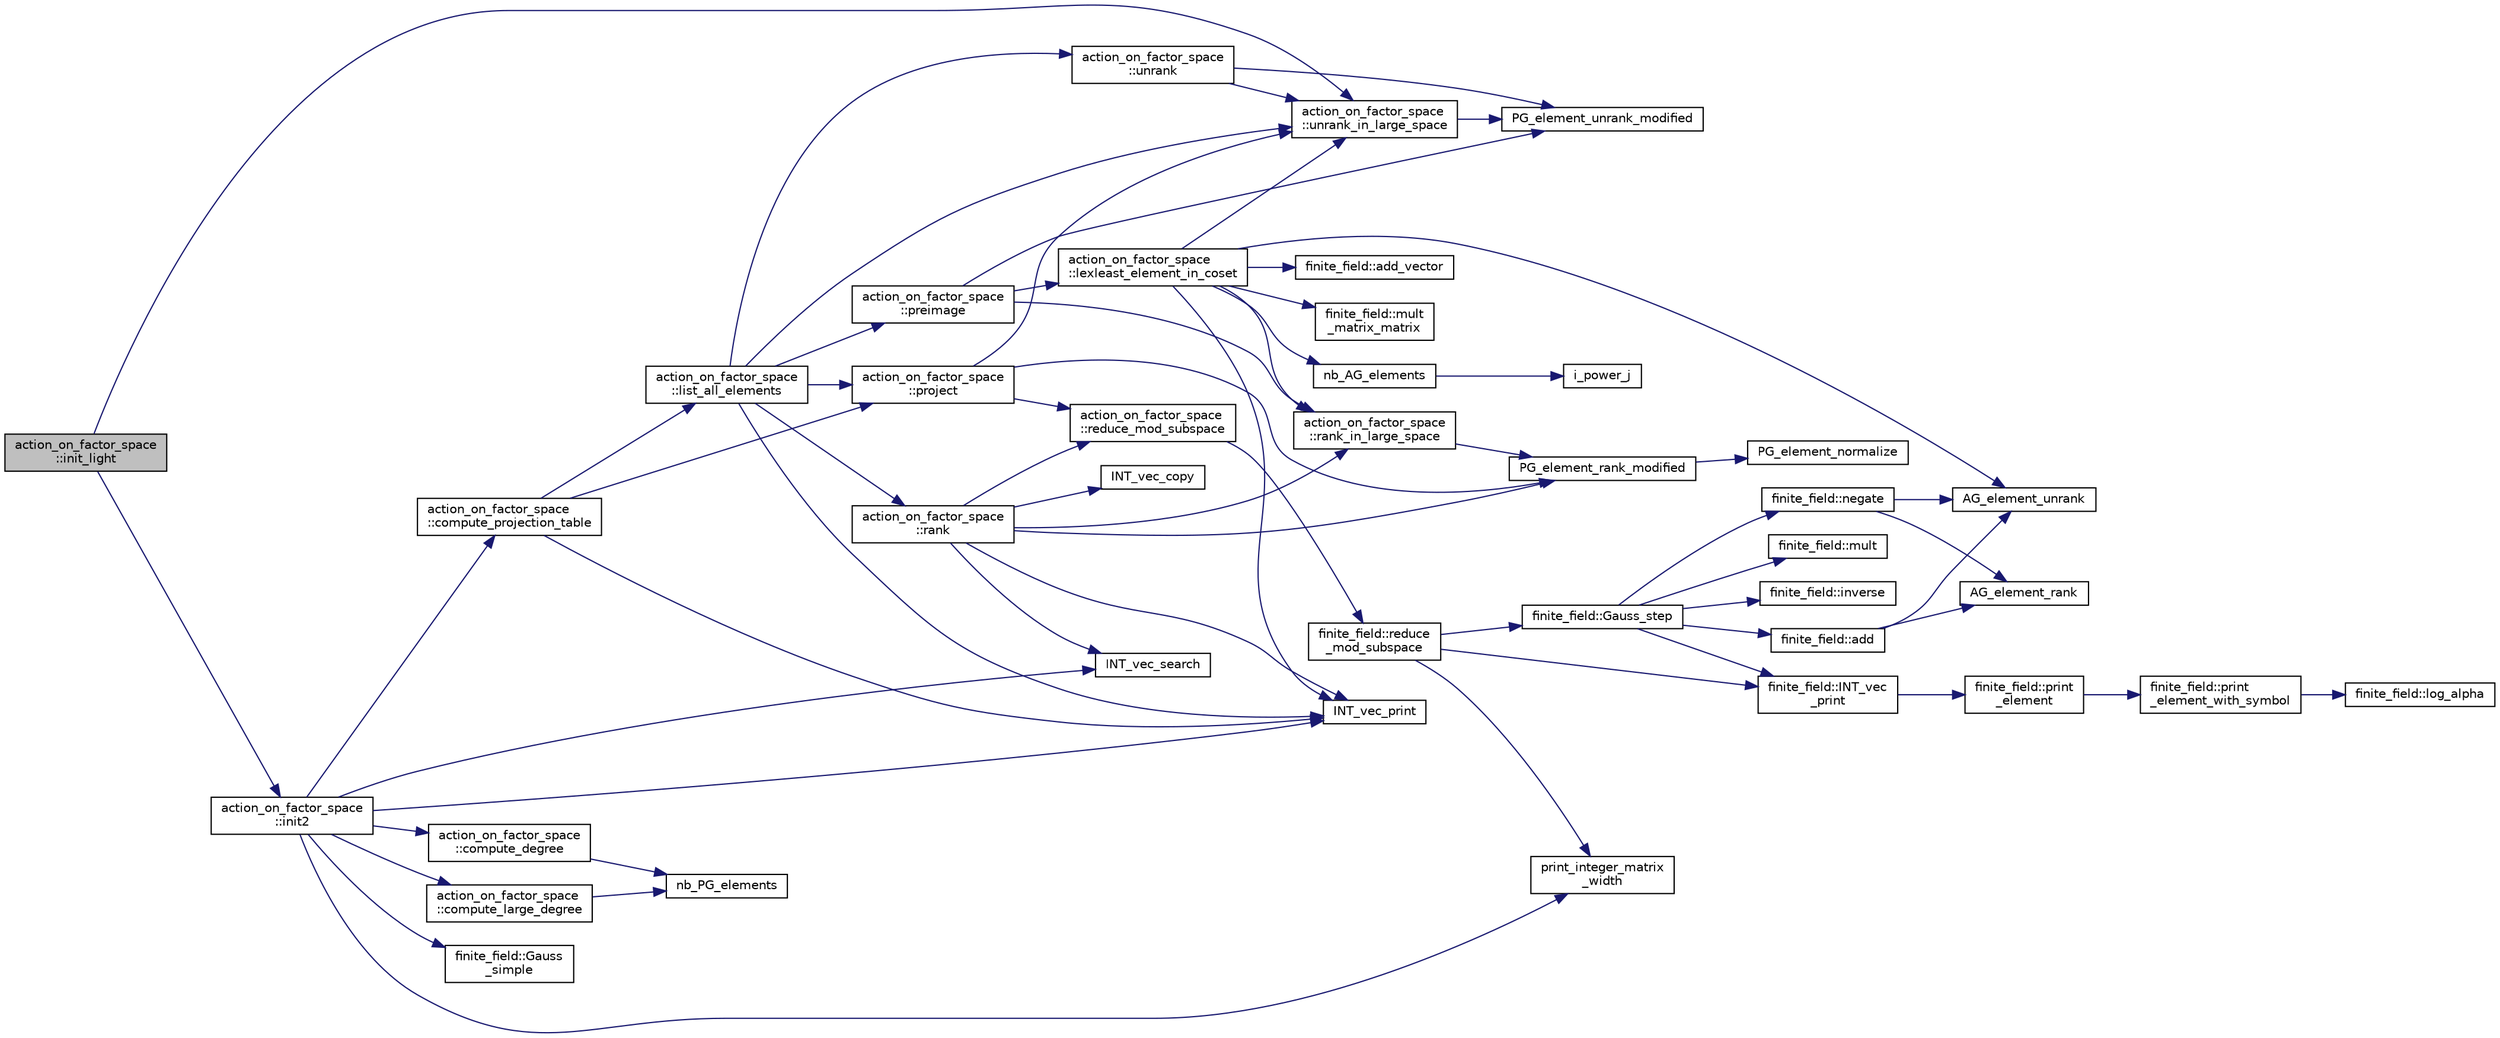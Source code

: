 digraph "action_on_factor_space::init_light"
{
  edge [fontname="Helvetica",fontsize="10",labelfontname="Helvetica",labelfontsize="10"];
  node [fontname="Helvetica",fontsize="10",shape=record];
  rankdir="LR";
  Node973 [label="action_on_factor_space\l::init_light",height=0.2,width=0.4,color="black", fillcolor="grey75", style="filled", fontcolor="black"];
  Node973 -> Node974 [color="midnightblue",fontsize="10",style="solid",fontname="Helvetica"];
  Node974 [label="action_on_factor_space\l::unrank_in_large_space",height=0.2,width=0.4,color="black", fillcolor="white", style="filled",URL="$d5/d25/classaction__on__factor__space.html#af2b5fc47970e8914d5d51cad78f00c52"];
  Node974 -> Node975 [color="midnightblue",fontsize="10",style="solid",fontname="Helvetica"];
  Node975 [label="PG_element_unrank_modified",height=0.2,width=0.4,color="black", fillcolor="white", style="filled",URL="$d4/d67/geometry_8h.html#a83ae9b605d496f6a90345303f6efae64"];
  Node973 -> Node976 [color="midnightblue",fontsize="10",style="solid",fontname="Helvetica"];
  Node976 [label="action_on_factor_space\l::init2",height=0.2,width=0.4,color="black", fillcolor="white", style="filled",URL="$d5/d25/classaction__on__factor__space.html#a19f5ed00bc68f67dd5bd331ff958df16"];
  Node976 -> Node977 [color="midnightblue",fontsize="10",style="solid",fontname="Helvetica"];
  Node977 [label="print_integer_matrix\l_width",height=0.2,width=0.4,color="black", fillcolor="white", style="filled",URL="$d5/db4/io__and__os_8h.html#aa78f3e73fc2179251bd15adbcc31573f"];
  Node976 -> Node978 [color="midnightblue",fontsize="10",style="solid",fontname="Helvetica"];
  Node978 [label="finite_field::Gauss\l_simple",height=0.2,width=0.4,color="black", fillcolor="white", style="filled",URL="$df/d5a/classfinite__field.html#aba4950590e24a1ce323f292cf47b3307"];
  Node976 -> Node979 [color="midnightblue",fontsize="10",style="solid",fontname="Helvetica"];
  Node979 [label="INT_vec_search",height=0.2,width=0.4,color="black", fillcolor="white", style="filled",URL="$d5/de2/foundations_2data__structures_2data__structures_8h.html#ad103ef2316a1f671bdb68fd9cd9ba945"];
  Node976 -> Node980 [color="midnightblue",fontsize="10",style="solid",fontname="Helvetica"];
  Node980 [label="INT_vec_print",height=0.2,width=0.4,color="black", fillcolor="white", style="filled",URL="$df/dbf/sajeeb_8_c.html#a79a5901af0b47dd0d694109543c027fe"];
  Node976 -> Node981 [color="midnightblue",fontsize="10",style="solid",fontname="Helvetica"];
  Node981 [label="action_on_factor_space\l::compute_degree",height=0.2,width=0.4,color="black", fillcolor="white", style="filled",URL="$d5/d25/classaction__on__factor__space.html#a0ef6cf15b780cd56abe1bf023ab223b3"];
  Node981 -> Node982 [color="midnightblue",fontsize="10",style="solid",fontname="Helvetica"];
  Node982 [label="nb_PG_elements",height=0.2,width=0.4,color="black", fillcolor="white", style="filled",URL="$d4/d67/geometry_8h.html#ada56c56cb5c7b39553dc0391f2df1cee"];
  Node976 -> Node983 [color="midnightblue",fontsize="10",style="solid",fontname="Helvetica"];
  Node983 [label="action_on_factor_space\l::compute_large_degree",height=0.2,width=0.4,color="black", fillcolor="white", style="filled",URL="$d5/d25/classaction__on__factor__space.html#a42929ec781447a75d6f29b81aa57ae38"];
  Node983 -> Node982 [color="midnightblue",fontsize="10",style="solid",fontname="Helvetica"];
  Node976 -> Node984 [color="midnightblue",fontsize="10",style="solid",fontname="Helvetica"];
  Node984 [label="action_on_factor_space\l::compute_projection_table",height=0.2,width=0.4,color="black", fillcolor="white", style="filled",URL="$d5/d25/classaction__on__factor__space.html#a7e4989900931e8841ef2b98da8f908eb"];
  Node984 -> Node985 [color="midnightblue",fontsize="10",style="solid",fontname="Helvetica"];
  Node985 [label="action_on_factor_space\l::project",height=0.2,width=0.4,color="black", fillcolor="white", style="filled",URL="$d5/d25/classaction__on__factor__space.html#a338dca4b52c11e2579944ddd4c53364c"];
  Node985 -> Node974 [color="midnightblue",fontsize="10",style="solid",fontname="Helvetica"];
  Node985 -> Node986 [color="midnightblue",fontsize="10",style="solid",fontname="Helvetica"];
  Node986 [label="action_on_factor_space\l::reduce_mod_subspace",height=0.2,width=0.4,color="black", fillcolor="white", style="filled",URL="$d5/d25/classaction__on__factor__space.html#a28aacf2959bc402b418f7749c23c5d6a"];
  Node986 -> Node987 [color="midnightblue",fontsize="10",style="solid",fontname="Helvetica"];
  Node987 [label="finite_field::reduce\l_mod_subspace",height=0.2,width=0.4,color="black", fillcolor="white", style="filled",URL="$df/d5a/classfinite__field.html#a58c58854e54819ab1f3b1df2a12423ad"];
  Node987 -> Node988 [color="midnightblue",fontsize="10",style="solid",fontname="Helvetica"];
  Node988 [label="finite_field::INT_vec\l_print",height=0.2,width=0.4,color="black", fillcolor="white", style="filled",URL="$df/d5a/classfinite__field.html#a9c33a61dedc197e37b014b6f8dc07f06"];
  Node988 -> Node989 [color="midnightblue",fontsize="10",style="solid",fontname="Helvetica"];
  Node989 [label="finite_field::print\l_element",height=0.2,width=0.4,color="black", fillcolor="white", style="filled",URL="$df/d5a/classfinite__field.html#ab7d1f59c043d7696b8b47c92d0fedad5"];
  Node989 -> Node990 [color="midnightblue",fontsize="10",style="solid",fontname="Helvetica"];
  Node990 [label="finite_field::print\l_element_with_symbol",height=0.2,width=0.4,color="black", fillcolor="white", style="filled",URL="$df/d5a/classfinite__field.html#aa0180c961aa4a0a8934cb4dc82e38a4d"];
  Node990 -> Node991 [color="midnightblue",fontsize="10",style="solid",fontname="Helvetica"];
  Node991 [label="finite_field::log_alpha",height=0.2,width=0.4,color="black", fillcolor="white", style="filled",URL="$df/d5a/classfinite__field.html#a446a83ae0d281ddf44215626f0097305"];
  Node987 -> Node977 [color="midnightblue",fontsize="10",style="solid",fontname="Helvetica"];
  Node987 -> Node992 [color="midnightblue",fontsize="10",style="solid",fontname="Helvetica"];
  Node992 [label="finite_field::Gauss_step",height=0.2,width=0.4,color="black", fillcolor="white", style="filled",URL="$df/d5a/classfinite__field.html#a888228cd0bdf000bd4d44cf4d1ad62ce"];
  Node992 -> Node988 [color="midnightblue",fontsize="10",style="solid",fontname="Helvetica"];
  Node992 -> Node993 [color="midnightblue",fontsize="10",style="solid",fontname="Helvetica"];
  Node993 [label="finite_field::negate",height=0.2,width=0.4,color="black", fillcolor="white", style="filled",URL="$df/d5a/classfinite__field.html#aa9d798298f25d4a9262b5bc5f1733e31"];
  Node993 -> Node994 [color="midnightblue",fontsize="10",style="solid",fontname="Helvetica"];
  Node994 [label="AG_element_unrank",height=0.2,width=0.4,color="black", fillcolor="white", style="filled",URL="$d4/d67/geometry_8h.html#a4a33b86c87b2879b97cfa1327abe2885"];
  Node993 -> Node995 [color="midnightblue",fontsize="10",style="solid",fontname="Helvetica"];
  Node995 [label="AG_element_rank",height=0.2,width=0.4,color="black", fillcolor="white", style="filled",URL="$d4/d67/geometry_8h.html#ab2ac908d07dd8038fd996e26bdc75c17"];
  Node992 -> Node996 [color="midnightblue",fontsize="10",style="solid",fontname="Helvetica"];
  Node996 [label="finite_field::mult",height=0.2,width=0.4,color="black", fillcolor="white", style="filled",URL="$df/d5a/classfinite__field.html#a24fb5917aa6d4d656fd855b7f44a13b0"];
  Node992 -> Node997 [color="midnightblue",fontsize="10",style="solid",fontname="Helvetica"];
  Node997 [label="finite_field::inverse",height=0.2,width=0.4,color="black", fillcolor="white", style="filled",URL="$df/d5a/classfinite__field.html#a69f2a12c01e70b7ce2d115c5221c9cdd"];
  Node992 -> Node998 [color="midnightblue",fontsize="10",style="solid",fontname="Helvetica"];
  Node998 [label="finite_field::add",height=0.2,width=0.4,color="black", fillcolor="white", style="filled",URL="$df/d5a/classfinite__field.html#a8f12328a27500f3c7be0c849ebbc9d14"];
  Node998 -> Node994 [color="midnightblue",fontsize="10",style="solid",fontname="Helvetica"];
  Node998 -> Node995 [color="midnightblue",fontsize="10",style="solid",fontname="Helvetica"];
  Node985 -> Node999 [color="midnightblue",fontsize="10",style="solid",fontname="Helvetica"];
  Node999 [label="PG_element_rank_modified",height=0.2,width=0.4,color="black", fillcolor="white", style="filled",URL="$d4/d67/geometry_8h.html#a9cd1a8bf5b88a038e33862f6c2c3dd36"];
  Node999 -> Node1000 [color="midnightblue",fontsize="10",style="solid",fontname="Helvetica"];
  Node1000 [label="PG_element_normalize",height=0.2,width=0.4,color="black", fillcolor="white", style="filled",URL="$df/de4/projective_8_c.html#a5a4c3c1158bad6bab0d786c616bd0996"];
  Node984 -> Node980 [color="midnightblue",fontsize="10",style="solid",fontname="Helvetica"];
  Node984 -> Node1001 [color="midnightblue",fontsize="10",style="solid",fontname="Helvetica"];
  Node1001 [label="action_on_factor_space\l::list_all_elements",height=0.2,width=0.4,color="black", fillcolor="white", style="filled",URL="$d5/d25/classaction__on__factor__space.html#a9ed3bf2d32594600a1e6f39837236202"];
  Node1001 -> Node1002 [color="midnightblue",fontsize="10",style="solid",fontname="Helvetica"];
  Node1002 [label="action_on_factor_space\l::unrank",height=0.2,width=0.4,color="black", fillcolor="white", style="filled",URL="$d5/d25/classaction__on__factor__space.html#a5abf9bcee965fbeb551fcb71970833f9"];
  Node1002 -> Node974 [color="midnightblue",fontsize="10",style="solid",fontname="Helvetica"];
  Node1002 -> Node975 [color="midnightblue",fontsize="10",style="solid",fontname="Helvetica"];
  Node1001 -> Node980 [color="midnightblue",fontsize="10",style="solid",fontname="Helvetica"];
  Node1001 -> Node1003 [color="midnightblue",fontsize="10",style="solid",fontname="Helvetica"];
  Node1003 [label="action_on_factor_space\l::rank",height=0.2,width=0.4,color="black", fillcolor="white", style="filled",URL="$d5/d25/classaction__on__factor__space.html#a05bddc91a8c098cefd14cdfe2fe0edad"];
  Node1003 -> Node1004 [color="midnightblue",fontsize="10",style="solid",fontname="Helvetica"];
  Node1004 [label="INT_vec_copy",height=0.2,width=0.4,color="black", fillcolor="white", style="filled",URL="$df/dbf/sajeeb_8_c.html#ac2d875e27e009af6ec04d17254d11075"];
  Node1003 -> Node986 [color="midnightblue",fontsize="10",style="solid",fontname="Helvetica"];
  Node1003 -> Node1005 [color="midnightblue",fontsize="10",style="solid",fontname="Helvetica"];
  Node1005 [label="action_on_factor_space\l::rank_in_large_space",height=0.2,width=0.4,color="black", fillcolor="white", style="filled",URL="$d5/d25/classaction__on__factor__space.html#aef04c8544847da7084f73981b9fde4fe"];
  Node1005 -> Node999 [color="midnightblue",fontsize="10",style="solid",fontname="Helvetica"];
  Node1003 -> Node979 [color="midnightblue",fontsize="10",style="solid",fontname="Helvetica"];
  Node1003 -> Node980 [color="midnightblue",fontsize="10",style="solid",fontname="Helvetica"];
  Node1003 -> Node999 [color="midnightblue",fontsize="10",style="solid",fontname="Helvetica"];
  Node1001 -> Node985 [color="midnightblue",fontsize="10",style="solid",fontname="Helvetica"];
  Node1001 -> Node974 [color="midnightblue",fontsize="10",style="solid",fontname="Helvetica"];
  Node1001 -> Node1006 [color="midnightblue",fontsize="10",style="solid",fontname="Helvetica"];
  Node1006 [label="action_on_factor_space\l::preimage",height=0.2,width=0.4,color="black", fillcolor="white", style="filled",URL="$d5/d25/classaction__on__factor__space.html#aecf47f35bdb5f4abaf9071d927032761"];
  Node1006 -> Node975 [color="midnightblue",fontsize="10",style="solid",fontname="Helvetica"];
  Node1006 -> Node1005 [color="midnightblue",fontsize="10",style="solid",fontname="Helvetica"];
  Node1006 -> Node1007 [color="midnightblue",fontsize="10",style="solid",fontname="Helvetica"];
  Node1007 [label="action_on_factor_space\l::lexleast_element_in_coset",height=0.2,width=0.4,color="black", fillcolor="white", style="filled",URL="$d5/d25/classaction__on__factor__space.html#a33e754f3a9ccf760c12a3d3f40d66140"];
  Node1007 -> Node974 [color="midnightblue",fontsize="10",style="solid",fontname="Helvetica"];
  Node1007 -> Node980 [color="midnightblue",fontsize="10",style="solid",fontname="Helvetica"];
  Node1007 -> Node1008 [color="midnightblue",fontsize="10",style="solid",fontname="Helvetica"];
  Node1008 [label="nb_AG_elements",height=0.2,width=0.4,color="black", fillcolor="white", style="filled",URL="$d4/d67/geometry_8h.html#ab9de2574dd403dd453a0d35107f684f5"];
  Node1008 -> Node1009 [color="midnightblue",fontsize="10",style="solid",fontname="Helvetica"];
  Node1009 [label="i_power_j",height=0.2,width=0.4,color="black", fillcolor="white", style="filled",URL="$de/dc5/algebra__and__number__theory_8h.html#a39b321523e8957d701618bb5cac542b5"];
  Node1007 -> Node994 [color="midnightblue",fontsize="10",style="solid",fontname="Helvetica"];
  Node1007 -> Node1010 [color="midnightblue",fontsize="10",style="solid",fontname="Helvetica"];
  Node1010 [label="finite_field::mult\l_matrix_matrix",height=0.2,width=0.4,color="black", fillcolor="white", style="filled",URL="$df/d5a/classfinite__field.html#a5e28706b815838d0ec34de1fa74bc3c4"];
  Node1007 -> Node1011 [color="midnightblue",fontsize="10",style="solid",fontname="Helvetica"];
  Node1011 [label="finite_field::add_vector",height=0.2,width=0.4,color="black", fillcolor="white", style="filled",URL="$df/d5a/classfinite__field.html#a23252c462d48cc21895de6fcc0cbb59f"];
  Node1007 -> Node1005 [color="midnightblue",fontsize="10",style="solid",fontname="Helvetica"];
}
